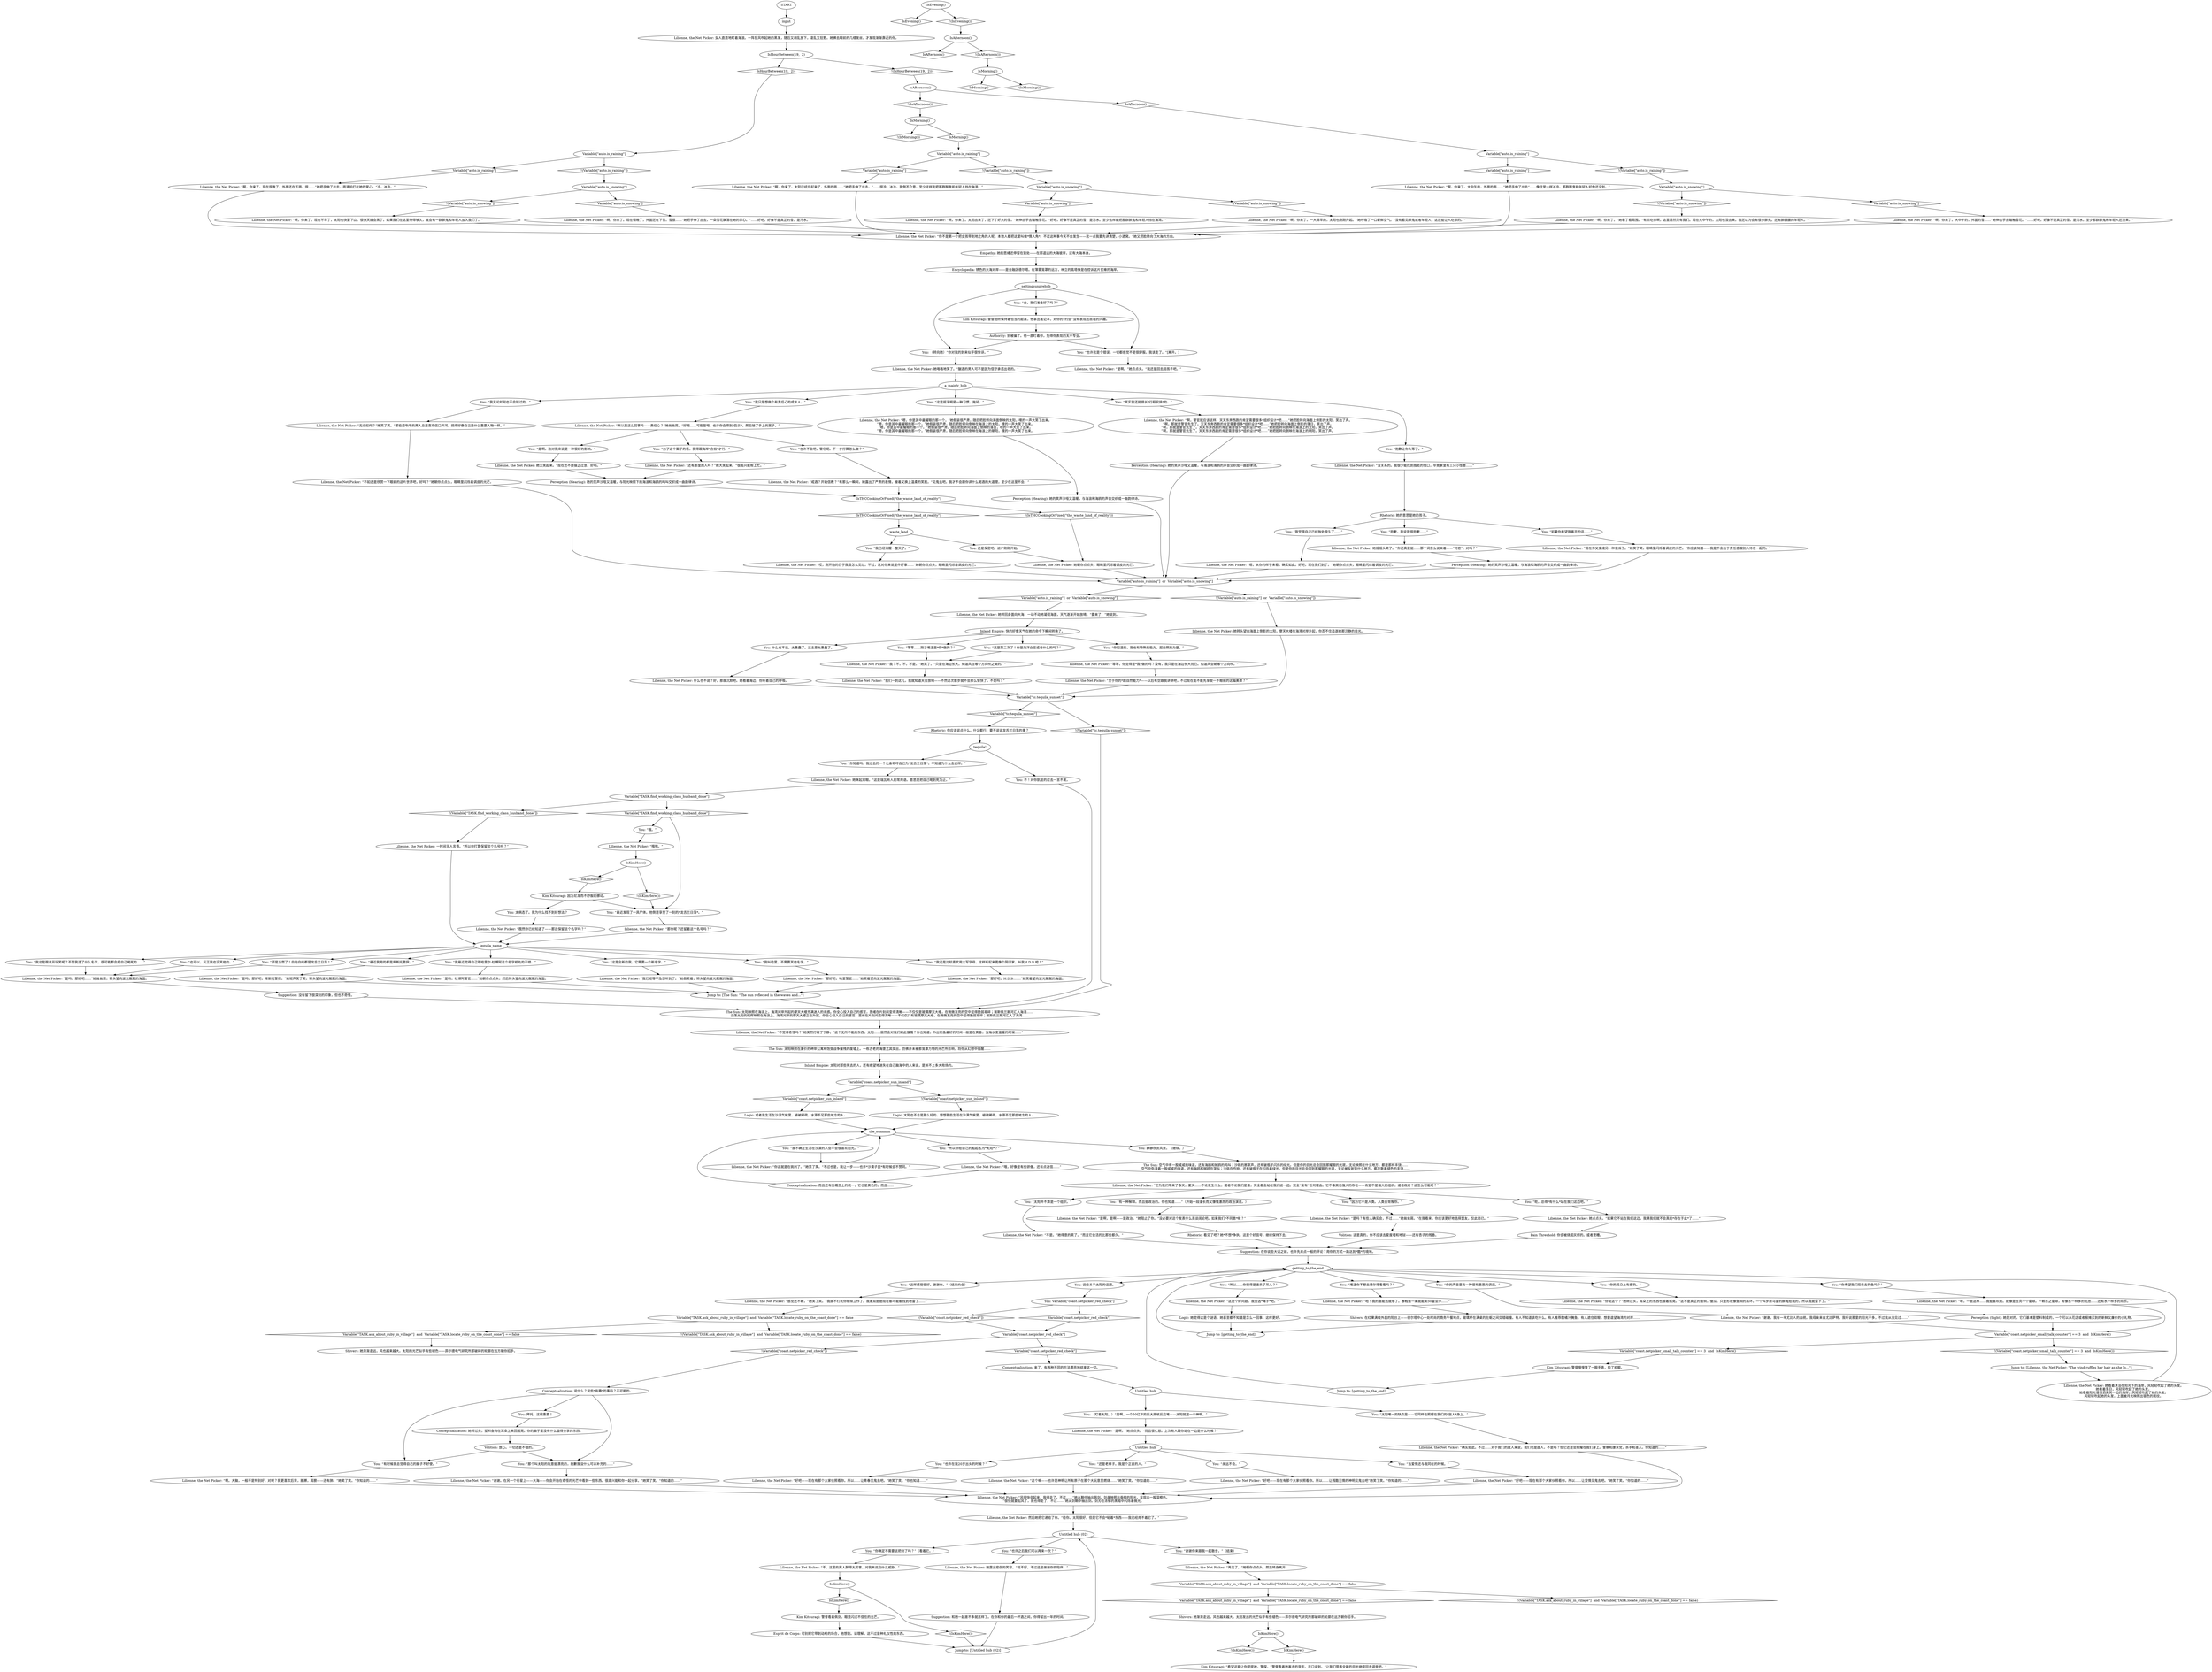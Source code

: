 # LANDS END / NETPICKER
# A dialogue featuring you, Kim, Lilienne the Netpicker, about the sun (if it's rising, setting or high in the sky) -- what the sun is, what means. THE SETTING SUN
# ==================================================
digraph G {
	  0 [label="START"];
	  1 [label="input"];
	  2 [label="Pain Threshold: 你会被烧成灰烬的。或者更糟。"];
	  3 [label="Logic: 她觉得这是个谜语。她甚至都不知道是怎么一回事。这样更好。"];
	  4 [label="Variable[\"TASK.ask_about_ruby_in_village\"]  and  Variable[\"TASK.locate_ruby_on_the_coast_done\"] == false"];
	  5 [label="Variable[\"TASK.ask_about_ruby_in_village\"]  and  Variable[\"TASK.locate_ruby_on_the_coast_done\"] == false", shape=diamond];
	  6 [label="!(Variable[\"TASK.ask_about_ruby_in_village\"]  and  Variable[\"TASK.locate_ruby_on_the_coast_done\"] == false)", shape=diamond];
	  7 [label="IsHourBetween(19,  2)"];
	  8 [label="IsHourBetween(19,  2)", shape=diamond];
	  9 [label="!(IsHourBetween(19,  2))", shape=diamond];
	  10 [label="Lilienne, the Net Picker: “啊，你来了。现在很晚了，外面还在下雪。雪很……”她把手伸了出去，一朵雪花飘落在她的掌心。“……好吧，好像不是真正的雪，是污水。”"];
	  11 [label="Lilienne, the Net Picker: “哎，刚开始的日子我没怎么见过。不过，这对你来说是件好事……”她朝你点点头，眼睛里闪烁着调皮的光芒。"];
	  12 [label="Lilienne, the Net Picker: “哈！我的鱼能去就够了。春鳕鱼一条就能卖50雷亚尔……”"];
	  13 [label="Lilienne, the Net Picker: “是啊。”她点点头。“我还是回去陪孩子吧。”"];
	  14 [label="IsMorning()"];
	  15 [label="IsMorning()", shape=diamond];
	  16 [label="!(IsMorning())", shape=diamond];
	  17 [label="IsAfternoon()"];
	  18 [label="IsAfternoon()", shape=diamond];
	  19 [label="!(IsAfternoon())", shape=diamond];
	  20 [label="Rhetoric: 她的意思是她的孩子。"];
	  21 [label="You: “太阳唯一的缺点是——它同样也照耀在我们的*敌人*身上。”"];
	  22 [label="You: “永远不会。”"];
	  23 [label="Perception (Hearing): 她的笑声沙哑又温暖，与阳光映照下的海浪和海鸥的鸣叫交织成一曲韵律诗。"];
	  24 [label="The Sun: 太阳映照在廉价的岬岸公寓和饱受战争摧残的废墟上。一栋古老的海堡尤其突出，仿佛并未被那笼罩万物的光芒所影响，将你从幻想中摇醒……"];
	  25 [label="Lilienne, the Net Picker: “它为我们带来了春天，夏天……不论发生什么，或者不论我们是谁，完全都会站在我们这一边。完全*没有*任何理由。它不像其他强大的存在——肯定不是强大的组织，或者政府？这怎么可能呢？”"];
	  26 [label="Jump to: [Lilienne, the Net Picker: \"The wind ruffles her hair as she lo...\"]"];
	  27 [label="Lilienne, the Net Picker: “谢谢。我有一半尤比人的血统。我母亲来自尤比萨特。我听说那里的阳光不多，不过我从没见过……”"];
	  28 [label="Inland Empire: 快的好像天气在她的命令下瞬间转换了。"];
	  29 [label="Lilienne, the Net Picker: “既然你已经知道了——那还保留这个名字吗？”"];
	  30 [label="Conceptualization: 说什么？说些*有趣*的事吗？不可能的。"];
	  31 [label="Lilienne, the Net Picker: 她露出悲伤的笑容。“说不好。不过还是谢谢你的陪伴。”"];
	  32 [label="Lilienne, the Net Picker: 她转头望向海面上倒影的太阳，摩天大楼在海湾对岸升起，你忍不住追逐她那沉静的目光。"];
	  33 [label="You: “所以你给自己的船起名为*太阳*？”"];
	  34 [label="Logic: 太阳也不总是那么好的。想想那些生活在沙漠气候里，植被稀疏，水源不足那些地方的人。"];
	  35 [label="Volition: 这是真的，你不应该去爱废墟和地狱——还有杏子的残香。"];
	  36 [label="Lilienne, the Net Picker: “这个嘛——也许是神明让所有原子在那个大玩意里燃烧……”她笑了笑。“你知道的……”"];
	  37 [label="Lilienne, the Net Picker: 然后她把它递给了你。“给你。太阳很好，但是它不会*粘着*东西——我已经用不着它了。”"];
	  38 [label="Lilienne, the Net Picker: “啊。大脑，一般不是特别好，对吧？我更喜欢后背，胳膊，肩膀——还有肺。”她笑了笑。“你知道的……”"];
	  39 [label="IsKimHere()"];
	  40 [label="IsKimHere()", shape=diamond];
	  41 [label="!(IsKimHere())", shape=diamond];
	  42 [label="You: “你确定不需要这把剑了吗？”（看着它。）"];
	  43 [label="IsMorning()"];
	  44 [label="IsMorning()", shape=diamond];
	  45 [label="!(IsMorning())", shape=diamond];
	  46 [label="You: “我无论如何也不会错过的。”"];
	  47 [label="waste_land"];
	  48 [label="Lilienne, the Net Picker: 她咯咯地笑了。“酗酒的男人可不是因为信守承诺出名的。”"];
	  49 [label="You: “你的耳朵上有鱼钩。”"];
	  50 [label="tequila_name"];
	  51 [label="You: “我最近觉得自己跟哈里尔·杜博阿这个名字相处的不错。”"];
	  52 [label="Rhetoric: 你应该说点什么。什么都行。要不说说龙舌兰日落的事？"];
	  53 [label="Suggestion: 没有留下很深刻的印象，但也不奇怪。"];
	  54 [label="You: “也许之后我们可以再来一次？”"];
	  55 [label="Esprit de Corps: 可别把它带到动枪的场合，他想到。请理解，这不过是种礼仪性的东西。"];
	  56 [label="Lilienne, the Net Picker: “啊，你来了。大中午的，外面的雨……”她把手伸了出去“……像往常一样冰冷。那群醉鬼和年轻人好像还没到。”"];
	  57 [label="Perception (Hearing): 她的笑声沙哑又温暖，与海浪和海鸥的声音交织成一曲韵律诗。"];
	  58 [label="Lilienne, the Net Picker: “不如还是欣赏一下眼前的这片世界吧，好吗？”她朝你点点头，眼睛里闪烁着调皮的光芒。"];
	  59 [label="getting_to_the_end"];
	  60 [label="Lilienne, the Net Picker: 什么也不说？好，那就沉默吧。她看着海边，你听着自己的呼吸。"];
	  61 [label="Lilienne, the Net Picker: “好吧——现在有那个大家伙照看你。所以……让青春见鬼去吧。”她笑了笑。“你也知道……”"];
	  62 [label="You: “谢谢你来跟我一起散步。”（结束）"];
	  63 [label="Lilienne, the Net Picker: “再见了。”她朝你点点头，然后转身离开。"];
	  64 [label="Lilienne, the Net Picker: “谢谢。在另一个行星上——大海——你会开始在奇怪的光芒中看到一些东西。很高兴能和你一起分享。”她笑了笑。“你知道的……”"];
	  65 [label="Lilienne, the Net Picker: 她摇摇头笑了。“你还真是挺……那个词怎么说来着——*可悲*，对吗？”"];
	  66 [label="Lilienne, the Net Picker: “嗯，从你的样子来看，确实如此。好吧，现在我们到了。”她朝你点点头，眼睛里闪烁着调皮的光芒。"];
	  67 [label="a_mainly_hub"];
	  68 [label="Shivers: 在红果满枝外面的阳台上——德尔塔中心一处时尚的商务午餐地点，玻璃杯在满桌的牡蛎之间交错碰撞。有人不知道该吃什么。有人推荐酸橘汁腌鱼。有人遮住双眼，想要遥望海湾的对岸……"];
	  69 [label="You: “为了这个案子的话，我得跟海岸*合拍*才行。”"];
	  70 [label="Rhetoric: 看见了吧？她*不想*争执。这是个好信号，继续保持下去。"];
	  71 [label="Conceptualization: 她转过头，塑料鱼钩在耳朵上来回摇晃。你的脑子里没有什么值得分享的东西。"];
	  72 [label="Lilienne, the Net Picker: “你不是第一个把女孩带到地之角的人呢。本地人都把这里叫做*情人角*。不过这种事今天不会发生——这一点我要先讲清楚，小酒窝。”她又把脸转向了大海的方向。"];
	  73 [label="You: “是啊。这对我来说是一种很好的影响。”"];
	  74 [label="You: “你知道的，我也有特殊的能力。超自然的力量。”"];
	  75 [label="Lilienne, the Net Picker: “等等，你觉得是*我*做的吗？没有，我只是在海边长大而已。知道风会朝哪个方向吹。”"];
	  76 [label="You: “太阳并不算是一个组织。”"];
	  77 [label="You: 不！对你肮脏的过去一言不发。"];
	  78 [label="Lilienne, the Net Picker: “是吗，那好吧……”她耸耸肩，转头望向波光粼粼的海面。"];
	  80 [label="Suggestion: 在你说些大话之前，也许先来点一般的评论？用你的方式一路达到*酷*的境地。"];
	  81 [label="You: “有一种解释。而且挺政治的。你也知道……”（开始一段漫长而又慷慨激昂的政治演说。）"];
	  82 [label="Jump to: [getting_to_the_end]"];
	  83 [label="You: “当爱情还与我同在的时候。”"];
	  84 [label="Lilienne, the Net Picker: “不。这里的男人醉得太厉害，对我来说没什么威胁。”"];
	  85 [label="You: “我只是想做个有责任心的成年人。”"];
	  86 [label="You: “我已经清醒一整天了。”"];
	  87 [label="The Sun: 空气中有一股咸咸的味道，还有海鸥和贼鸥的鸣叫；沙砾的窸窣声，还有破瓶子闪烁的绿光。但是你的目光总会回到那耀眼的光斑，无论映照在什么地方，都是那样丰饶……\n空气中弥漫着一股咸咸的味道，还有海鸥和贼鸥在哭叫；沙砾在作响，还有破瓶子在闪烁着绿光。但是你的目光总会回到那耀眼的光斑，无论被反射到什么地方，都发散着褪色的丰饶……"];
	  88 [label="Lilienne, the Net Picker: “嗯，一直这样……我挺喜欢的。就像是在另一个星球。一颗水之星球，有像水一样多的忧虑……还有水一样多的欢乐。”"];
	  89 [label="You: “最近发现了一具尸体。他倒是享受了一刻的*龙舌兰日落*。”"];
	  90 [label="Lilienne, the Net Picker: “是吗，那好吧，库斯托警探。”她轻声笑了笑，转头望向波光粼粼的海面。"];
	  91 [label="Untitled hub"];
	  92 [label="You: （盯着太阳。）“是啊，一个50亿岁的巨大热核反应堆——太阳就是一个神明。”"];
	  93 [label="Shivers: 她渐渐走远，风也越来越大。太阳发出的光芒似乎有些褪色——菲尔德电气研究所那破碎的轮廓在远方朝你招手。"];
	  94 [label="Lilienne, the Net Picker: “所以是这么回事吗——责任心？”她耸耸肩。“好吧……可能是吧。也许你会得到*启示*，然后破了手上的案子。”"];
	  95 [label="You: “这是摇滚明星一种习惯。拖延。”"];
	  96 [label="the_sunnnnn"];
	  97 [label="Conceptualization: 而且还有些概念上的统一，它也是黄色的，而且……"];
	  98 [label="Lilienne, the Net Picker: 她点点头。“如果它不站在我们这边，我猜我们就不会真的*存在于此*了……”"];
	  99 [label="Variable[\"TASK.find_working_class_husband_done\"]"];
	  100 [label="Variable[\"TASK.find_working_class_husband_done\"]", shape=diamond];
	  101 [label="!(Variable[\"TASK.find_working_class_husband_done\"])", shape=diamond];
	  102 [label="You: “金，我们准备好了吗？”"];
	  103 [label="Lilienne, the Net Picker: “风很快会起来，我得走了，不过……”她从鞘中抽出佩剑。剑身映照出昏暗的阳光，呈现出一股深橙色。\n“很快就要起风了，我也得走了，不过……”她从剑鞘中抽出剑。剑刃在浓郁的黑暗中闪烁着微光。"];
	  104 [label="IsAfternoon()"];
	  105 [label="IsAfternoon()", shape=diamond];
	  106 [label="!(IsAfternoon())", shape=diamond];
	  107 [label="Lilienne, the Net Picker: “没关系的。我很少能找到独处的借口，毕竟家里有三只小怪兽……”"];
	  108 [label="Perception (Hearing): 她的笑声沙哑又温暖，与海浪和海鸥的声音交织成一曲韵律诗。"];
	  109 [label="The Sun: 太阳映照在海浪上，海湾对岸升起的摩天大楼充满迷人的诱惑。你全心投入自己的感官，思绪在片刻间变得清晰——不仅仅是玻璃摩天大楼，在微微发亮的空中显得脆弱易碎；埃斯佩兰斯河汇入海湾……\n没落太阳的残辉映照在海浪上，海湾对岸的摩天大楼正在升起。你全心投入自己的感官，思绪在片刻间变得清晰——不仅仅只有玻璃摩天大楼，在微微发亮的空中显得脆弱易碎；埃斯佩兰斯河汇入了海湾……"];
	  110 [label="You: “这是全新的我。它需要一个新名字。”"];
	  111 [label="You: “因为它不是人类。人类会背叛你。”"];
	  112 [label="You: “也许在我20岁出头的时候？”"];
	  113 [label="You: “有时候我总觉得自己的脑子不好使。”"];
	  114 [label="settingsunprehub"];
	  115 [label="Lilienne, the Net Picker: “我？不，不，不是。”她笑了。“只是在海边长大。知道风往哪个方向吹之类的。”"];
	  116 [label="Lilienne, the Net Picker: “我们一到这儿，我就知道天会放晴——不然这次散步就不会那么愉快了，不是吗？”"];
	  117 [label="Encyclopedia: 锈色的大海对岸——是金融区德尔塔。在薄雾笼罩的远方，林立的高塔像是在控诉这片贫瘠的海岸。"];
	  118 [label="You: “这样感觉很好。谢谢你。”（结束约会）"];
	  119 [label="Lilienne, the Net Picker: “还有那里的人吗？”她大笑起来。“很高兴能帮上忙。”"];
	  120 [label="You: 什么也不说。太愚蠢了。这主意太愚蠢了。"];
	  121 [label="You: “哦。”"];
	  122 [label="Perception (Sight): 她是对的。它们基本是塑料制成的，一个可以从花店或者报摊买到的新鲜又廉价的小礼物。"];
	  123 [label="Variable[\"coast.netpicker_red_check\"]"];
	  124 [label="Variable[\"coast.netpicker_red_check\"]", shape=diamond];
	  125 [label="!(Variable[\"coast.netpicker_red_check\"])", shape=diamond];
	  126 [label="Lilienne, the Net Picker: “好吧——现在有那个大家伙照看你。所以……让残酷无情的神明见鬼去吧”她笑了笑。“你知道的……”"];
	  127 [label="Variable[\"auto.is_raining\"]"];
	  128 [label="Variable[\"auto.is_raining\"]", shape=diamond];
	  129 [label="!(Variable[\"auto.is_raining\"])", shape=diamond];
	  130 [label="You: “也许不会吧，管它呢。下一步打算怎么做？”"];
	  131 [label="Perception (Hearing): 她的笑声沙哑又温暖，与海浪和海鸥的声音交织成一曲韵律诗。"];
	  132 [label="You: “这是第二次了！你是海洋女巫或者什么的吗？”"];
	  133 [label="Lilienne, the Net Picker: “至于你的*超自然能力*——以后有空跟我讲讲吧，不过现在能不能先享受一下眼前的这幅美景？”"];
	  134 [label="Lilienne, the Net Picker: “不觉得奇怪吗？\"她突然打破了宁静，“这个无所不能的东西，太阳……居然会对我们如此慷慨？你也知道，外出钓鱼最好的时间一般是在黄昏，当海水变温暖的时候……”"];
	  135 [label="You: “呃，总得*有什么*站在我们这边吧。”"];
	  136 [label="Jump to: [The Sun: \"The sun reflected in the waves and...\"]"];
	  137 [label="IsEvening()"];
	  138 [label="IsEvening()", shape=diamond];
	  139 [label="!(IsEvening())", shape=diamond];
	  140 [label="Kim Kitsuragi: 警督看着佩剑，眼里闪过不信任的光芒。"];
	  141 [label="Jump to: [Untitled hub (02)]"];
	  142 [label="Variable[\"TASK.ask_about_ruby_in_village\"]  and  Variable[\"TASK.locate_ruby_on_the_coast_done\"] == false"];
	  143 [label="Variable[\"TASK.ask_about_ruby_in_village\"]  and  Variable[\"TASK.locate_ruby_on_the_coast_done\"] == false", shape=diamond];
	  144 [label="!(Variable[\"TASK.ask_about_ruby_in_village\"]  and  Variable[\"TASK.locate_ruby_on_the_coast_done\"] == false)", shape=diamond];
	  145 [label="Lilienne, the Net Picker: “啊，你来了。太阳出来了，还下了好大的雪。”她伸出手去碰触雪花。“好吧，好像不是真正的雪，是污水。至少这样能把那群醉鬼和年轻人挡在海湾。”"];
	  146 [label="Lilienne, the Net Picker: “无论如何？”她笑了笑。“那些爱吹牛的男人总是喜欢信口开河，搞得好像自己是什么重要人物一样。”"];
	  147 [label="Kim Kitsuragi: 警督始终保持着恰当的距离，他拿出笔记本，对你的“约会”没有表现出丝毫的兴趣。"];
	  148 [label="You: 还是保密吧。这才刚刚开始。"];
	  149 [label="You: （转向她）“你对我的到来似乎很惊讶。”"];
	  150 [label="You: “我不确定生活在沙漠的人会不会很喜欢阳光。”"];
	  151 [label="Lilienne, the Net Picker: “你说这个？”她转过头，耳朵上的东西也跟着摇晃。“这不是真正的鱼钩，傻瓜。只是形状像鱼钩的耳环。一个叫罗斯马雷的醉鬼给我的，所以我就留下了。”"];
	  152 [label="Lilienne, the Net Picker: “那好吧，H.D.B…….”她笑着望向波光粼粼的海面。"];
	  153 [label="Untitled hub"];
	  154 [label="You: 拜托，这很重要！"];
	  155 [label="IsKimHere()"];
	  156 [label="IsKimHere()", shape=diamond];
	  157 [label="!(IsKimHere())", shape=diamond];
	  158 [label="Variable[\"auto.is_snowing\"]"];
	  159 [label="Variable[\"auto.is_snowing\"]", shape=diamond];
	  160 [label="!(Variable[\"auto.is_snowing\"])", shape=diamond];
	  161 [label="Lilienne, the Net Picker: “啊，你来了。大中午的，外面的雪……”她伸出手去碰触雪花。“……好吧，好像不是真正的雪，是污水。至少那群醉鬼和年轻人还没来。”"];
	  162 [label="Lilienne, the Net Picker: “戒酒？开始信教？”有那么一瞬间，她露出了严肃的表情，接着又换上温柔的笑脸。“见鬼去吧。我才不会跟你讲什么喝酒的大道理，至少在这里不会。”"];
	  163 [label="Lilienne, the Net Picker: 她转回身面向大海，一动不动地凝视海面，天气逐渐开始放晴。“要来了，”她说到。"];
	  164 [label="Lilienne, the Net Picker: “不是。”她得意的笑了。“而且它会活的比那些都久。”"];
	  165 [label="Kim Kitsuragi: 警督慢慢瞥了一眼手表，拍了拍脚。"];
	  166 [label="Lilienne, the Net Picker: “我已经等不及想听到了。”她假笑着，转头望向波光粼粼的海面。"];
	  167 [label="Lilienne, the Net Picker: “啊，你来了。现在不早了，太阳也快要下山。很快天就会黑了。如果我们在这里待得够久，就会有一群醉鬼和年轻人加入我们了。”"];
	  168 [label="Lilienne, the Net Picker: “嗯，你是其中最耀眼的那一个，”她假装很严肃，随后把脸转向海面倒映的太阳，噗的一声大笑了出来。\n“嗯，你是其中最耀眼的那一个，”她假装很严肃，随后把脸转向倒映在海浪上的太阳，噗的一声大笑了出来。\n“嗯，你是其中最耀眼的那一个，”她假装很严肃，随后把脸转向海面上倒映的落日，噗的一声大笑了出来。\n“嗯，你是其中最耀眼的那一个，”她假装很严肃，随后把脸转向倒映在海浪上的朝阳，噗的一声大笑了出来。"];
	  169 [label="Authority: 别被骗了。他一直盯着你，免得你表现的太不专业。"];
	  170 [label="You: “你知道吗，我过去的一个化身称呼自己为*龙舌兰日落*。不知道为什么会这样。”"];
	  171 [label="You: “我这是跟谁开玩笑呢？不管我选了什么名字，很可能都会把自己喝死的……”"];
	  172 [label="Lilienne, the Net Picker: “是吗，杜博阿警官……”她朝你点点头，然后转头望向波光粼粼的海面。"];
	  173 [label="Lilienne, the Net Picker: “哦哦。”"];
	  174 [label="Shivers: 她渐渐走远，风也越来越大。太阳的光芒似乎有些褪色——菲尔德电气研究所那破碎的轮廓在远方朝你招手。"];
	  175 [label="You: 说些关于太阳的话题。"];
	  176 [label="You: Variable[\"coast.netpicker_red_check\"]"];
	  177 [label="Variable[\"coast.netpicker_red_check\"]", shape=diamond];
	  178 [label="!(Variable[\"coast.netpicker_red_check\"])", shape=diamond];
	  179 [label="Conceptualization: 来了。有两种不同的方法漂亮地结束这一切。"];
	  180 [label="Lilienne, the Net Picker: “确实如此。不过……对于我们的敌人来说，我们也是敌人，不是吗？但它还是会照耀在我们身上。警察和康米党，杀手和圣人。你知道的……”"];
	  181 [label="Lilienne, the Net Picker: “好吧——现在有那个大家伙照看你。所以……让爱情见鬼去吧。”她笑了笑。“你知道的……”"];
	  182 [label="Suggestion: 和她一起差不多就这样了。在你和你的最后一杯酒之间，你得留出一年的时间。"];
	  183 [label="Variable[\"auto.is_snowing\"]"];
	  184 [label="Variable[\"auto.is_snowing\"]", shape=diamond];
	  185 [label="!(Variable[\"auto.is_snowing\"])", shape=diamond];
	  186 [label="Lilienne, the Net Picker: “啊，你来了。”她看了看周围。“有点吃惊啊，这里居然只有我们。现在大中午的，太阳也没出来。我还以为会有很多醉鬼。还有醉醺醺的年轻人。”"];
	  187 [label="You: “也许这是个错误。一切都感觉不是很舒服。我该走了。”[离开。]"];
	  188 [label="Lilienne, the Net Picker: 女人直直地盯着海浪。一阵狂风吹起她的黑发，随后又胡乱放下，凌乱又狂野。她拂去眼前的几缕发丝，才发现渐渐靠近的你。"];
	  189 [label="You: 静静欣赏风景。（继续。）"];
	  190 [label="You: “你希望我们现在去钓鱼吗？”"];
	  191 [label="tequila!"];
	  192 [label="Lilienne, the Net Picker: “那好吧，哈里警官……”她笑着望向波光粼粼的海面。"];
	  193 [label="You: “你的声音里有一种很有意思的调调。”"];
	  194 [label="Lilienne, the Net Picker: “是吗？有些人确实会，不过……”她耸耸肩。“在我看来，你应该更好地选择盟友，仅此而已。”"];
	  195 [label="Lilienne, the Net Picker: “是啊，是啊——是政治。”她阻止了你。“没必要对这个发表什么高谈阔论吧。如果我们*不同意*呢？”"];
	  196 [label="Lilienne, the Net Picker: “这是个好问题。我会选*绳子*吧。”"];
	  197 [label="You: “还是老样子。我是个正直的人。”"];
	  198 [label="Volition: 放心。一切还是不错的。"];
	  199 [label="Variable[\"auto.is_raining\"]"];
	  200 [label="Variable[\"auto.is_raining\"]", shape=diamond];
	  201 [label="!(Variable[\"auto.is_raining\"])", shape=diamond];
	  202 [label="Lilienne, the Net Picker: “啊，你来了。一大清早的，太阳也刚刚升起。”她呼吸了一口新鲜空气。“没有看见醉鬼或者年轻人，这还挺让人吃惊的。”"];
	  203 [label="You: “其实我还挺擅长*行程安排*的。”"];
	  204 [label="You: “抱歉，我说我很抱歉……”"];
	  205 [label="Empathy: 她的思绪还停留在别处——在那遥远的大海彼岸，还有大海本身。"];
	  206 [label="Lilienne, the Net Picker: 她朝你点点头，眼睛里闪烁着调皮的光芒。"];
	  207 [label="Variable[\"coast.netpicker_sun_inland\"]"];
	  208 [label="Variable[\"coast.netpicker_sun_inland\"]", shape=diamond];
	  209 [label="!(Variable[\"coast.netpicker_sun_inland\"])", shape=diamond];
	  210 [label="Variable[\"tc.tequila_sunset\"]"];
	  211 [label="Variable[\"tc.tequila_sunset\"]", shape=diamond];
	  212 [label="!(Variable[\"tc.tequila_sunset\"])", shape=diamond];
	  213 [label="Lilienne, the Net Picker: “那你呢？还留着这个名号吗？”"];
	  214 [label="You: “也可以。反正我也没其他的。”"];
	  215 [label="Kim Kitsuragi: 因为尼龙而不舒服的挪动。"];
	  216 [label="Lilienne, the Net Picker: “啊，你来了。现在很晚了，外面还在下雨。很……”她把手伸了出去，雨滴拍打在她的掌心。“冷。冰冷。”"];
	  217 [label="Variable[\"auto.is_raining\"]"];
	  218 [label="Variable[\"auto.is_raining\"]", shape=diamond];
	  219 [label="!(Variable[\"auto.is_raining\"])", shape=diamond];
	  220 [label="Lilienne, the Net Picker: “啊，警官就应该这样。天天东奔西跑的肯定需要很多*组织设计*吧……”她把脸转向海面上倒影的太阳，笑出了声。\n“啊，那就是警官先生了。天天东奔西跑的肯定需要很多*组织设计*吧……”她把脸转向海面上倒影的落日，笑出了声。\n“啊，那就是警官先生了。天天东奔西跑的肯定需要很多*组织设计*吧……”她把脸转向倒映在海浪上的太阳，笑出了声。\n“啊，那就是警官先生了。天天东奔西跑的肯定需要很多*组织设计*吧……”她把脸转向倒映在海浪上的朝阳，笑出了声。"];
	  221 [label="You: “如果你希望我离开的话……”"];
	  222 [label="Inland Empire: 太阳对那些死去的人，还有绝望地迷失在自己脑海中的人来说，是派不上多大用场的。"];
	  223 [label="Lilienne, the Net Picker: 她眯起双眼。“这是瑞瓦肖人的常用语。意思是把自己喝到死为止。”"];
	  224 [label="You: “我叫哈里，不需要其他名字。”"];
	  225 [label="Jump to: [getting_to_the_end]"];
	  226 [label="You: “所以……你觉得是谁杀了吊人？”"];
	  227 [label="Untitled hub (02)"];
	  228 [label="You: “那个叫太阳的玩意挺漂亮的，抱歉我没什么可以补充的……”"];
	  229 [label="Kim Kitsuragi: “希望这能让你提提神，警探，”警督看着她离去的背影，开口说到。“让我们带着全新的目光继续回去调查吧。”"];
	  230 [label="Lilienne, the Net Picker: “啊，你来了。太阳已经升起来了，外面的雨……”她把手伸了出去。“……很冷。冰冷。我倒不介意。至少这样能把那群醉鬼和年轻人挡在海湾。”"];
	  231 [label="Variable[\"auto.is_snowing\"]"];
	  232 [label="Variable[\"auto.is_snowing\"]", shape=diamond];
	  233 [label="!(Variable[\"auto.is_snowing\"])", shape=diamond];
	  234 [label="IsTHCCookingOrFixed(\"the_waste_land_of_reality\")"];
	  235 [label="IsTHCCookingOrFixed(\"the_waste_land_of_reality\")", shape=diamond];
	  236 [label="!(IsTHCCookingOrFixed(\"the_waste_land_of_reality\"))", shape=diamond];
	  237 [label="Lilienne, the Net Picker: “现在你又变成另一种傻瓜了。”她笑了笑，眼睛里闪烁着调皮的光芒。“你应该知道——我是不会出于责任感跟别人待在一起的。”"];
	  238 [label="Lilienne, the Net Picker: 她大笑起来。“现在还不要操之过急，好吗。”"];
	  239 [label="Variable[\"auto.is_raining\"]  or  Variable[\"auto.is_snowing\"]"];
	  240 [label="Variable[\"auto.is_raining\"]  or  Variable[\"auto.is_snowing\"]", shape=diamond];
	  241 [label="!(Variable[\"auto.is_raining\"]  or  Variable[\"auto.is_snowing\"])", shape=diamond];
	  242 [label="You: “等等……刚才难道是*你*做的？”"];
	  243 [label="Lilienne, the Net Picker: “哦，好像是有些骄傲，还有点迷信……”"];
	  244 [label="Logic: 或者是生活在沙漠气候里，植被稀疏，水源不足那些地方的人。"];
	  245 [label="Lilienne, the Net Picker: “你这就是在挑刺了。”她笑了笑。“不过也是，我让一步——也许*沙漠子民*有时候会不赞同。”"];
	  246 [label="Variable[\"coast.netpicker_small_talk_counter\"] == 3  and  IsKimHere()"];
	  247 [label="Variable[\"coast.netpicker_small_talk_counter\"] == 3  and  IsKimHere()", shape=diamond];
	  248 [label="!(Variable[\"coast.netpicker_small_talk_counter\"] == 3  and  IsKimHere())", shape=diamond];
	  249 [label="You: “难道你不想去德尔塔看看吗？”"];
	  250 [label="You: “我还是比较喜欢用大写字母，这样听起来更像个阴谋家。叫我H.D.B.吧！”"];
	  251 [label="You: “那是当然了！自始自终都是龙舌兰日落！”"];
	  252 [label="IsKimHere()"];
	  253 [label="IsKimHere()", shape=diamond];
	  254 [label="!(IsKimHere())", shape=diamond];
	  255 [label="You: 太病态了。我为什么找不到好想法？"];
	  256 [label="Lilienne, the Net Picker: “是啊，”她点点头。“而且很仁慈。上次有人跟你站在一边是什么时候？”"];
	  257 [label="You: “抱歉让你久等了。”"];
	  258 [label="You: “我觉得自己已经独处很久了……”"];
	  259 [label="Lilienne, the Net Picker: 她看着沐浴在阳光下的海岸，风轻轻吹起了她的头发。\n她看着落日，风轻轻吹起了她的头发。\n她看着阳光慢慢洒满另一边的海岸，风轻轻吹起了她的头发。\n风轻轻吹起她的头发，上面被月光映照出银色的斑纹。"];
	  260 [label="Lilienne, the Net Picker: “感觉还不赖，”她笑了笑。“我就不打扰你继续工作了。我家双胞胎现在都可能都找到地雷了……”"];
	  261 [label="Lilienne, the Net Picker: 一时间无人言语。“所以你打算保留这个名号吗？”"];
	  262 [label="You: “最近我用的都是库斯托警探。”"];
	  0 -> 1
	  1 -> 188
	  2 -> 80
	  3 -> 82
	  4 -> 5
	  4 -> 6
	  5 -> 174
	  7 -> 8
	  7 -> 9
	  8 -> 127
	  9 -> 104
	  10 -> 72
	  11 -> 239
	  12 -> 68
	  14 -> 16
	  14 -> 15
	  17 -> 18
	  17 -> 19
	  19 -> 14
	  20 -> 258
	  20 -> 204
	  20 -> 221
	  21 -> 180
	  22 -> 126
	  23 -> 234
	  24 -> 222
	  25 -> 81
	  25 -> 76
	  25 -> 111
	  25 -> 135
	  26 -> 259
	  27 -> 246
	  28 -> 120
	  28 -> 242
	  28 -> 132
	  28 -> 74
	  29 -> 50
	  30 -> 113
	  30 -> 154
	  30 -> 228
	  31 -> 182
	  32 -> 210
	  33 -> 243
	  34 -> 96
	  35 -> 80
	  36 -> 103
	  37 -> 227
	  38 -> 103
	  39 -> 40
	  39 -> 41
	  40 -> 140
	  41 -> 141
	  42 -> 84
	  43 -> 44
	  43 -> 45
	  44 -> 199
	  46 -> 146
	  47 -> 148
	  47 -> 86
	  48 -> 67
	  49 -> 151
	  50 -> 224
	  50 -> 262
	  50 -> 171
	  50 -> 110
	  50 -> 51
	  50 -> 214
	  50 -> 250
	  50 -> 251
	  51 -> 172
	  52 -> 191
	  53 -> 109
	  54 -> 31
	  55 -> 141
	  56 -> 72
	  57 -> 239
	  58 -> 239
	  59 -> 193
	  59 -> 226
	  59 -> 175
	  59 -> 49
	  59 -> 118
	  59 -> 249
	  59 -> 190
	  60 -> 210
	  61 -> 103
	  62 -> 63
	  63 -> 142
	  64 -> 103
	  65 -> 131
	  66 -> 239
	  67 -> 257
	  67 -> 203
	  67 -> 46
	  67 -> 85
	  67 -> 95
	  68 -> 82
	  69 -> 119
	  70 -> 80
	  71 -> 198
	  72 -> 205
	  73 -> 238
	  74 -> 75
	  75 -> 133
	  76 -> 164
	  77 -> 109
	  78 -> 53
	  80 -> 59
	  81 -> 195
	  82 -> 59
	  83 -> 181
	  84 -> 39
	  85 -> 94
	  86 -> 11
	  87 -> 25
	  88 -> 246
	  89 -> 213
	  90 -> 136
	  91 -> 92
	  91 -> 21
	  92 -> 256
	  93 -> 155
	  94 -> 73
	  94 -> 130
	  94 -> 69
	  95 -> 168
	  96 -> 33
	  96 -> 189
	  96 -> 150
	  97 -> 96
	  98 -> 2
	  99 -> 100
	  99 -> 101
	  100 -> 89
	  100 -> 121
	  101 -> 261
	  102 -> 147
	  103 -> 37
	  104 -> 105
	  104 -> 106
	  105 -> 217
	  106 -> 43
	  107 -> 20
	  108 -> 239
	  109 -> 134
	  110 -> 166
	  111 -> 194
	  112 -> 61
	  113 -> 38
	  114 -> 187
	  114 -> 149
	  114 -> 102
	  115 -> 116
	  116 -> 210
	  117 -> 114
	  118 -> 260
	  119 -> 23
	  120 -> 60
	  121 -> 173
	  122 -> 246
	  123 -> 124
	  123 -> 125
	  124 -> 179
	  125 -> 30
	  126 -> 103
	  127 -> 128
	  127 -> 129
	  128 -> 216
	  129 -> 183
	  130 -> 162
	  131 -> 239
	  132 -> 115
	  133 -> 210
	  134 -> 24
	  135 -> 98
	  136 -> 109
	  137 -> 138
	  137 -> 139
	  139 -> 17
	  140 -> 55
	  141 -> 227
	  142 -> 144
	  142 -> 143
	  143 -> 93
	  145 -> 72
	  146 -> 58
	  147 -> 169
	  148 -> 206
	  149 -> 48
	  150 -> 245
	  151 -> 122
	  152 -> 136
	  153 -> 112
	  153 -> 83
	  153 -> 197
	  153 -> 22
	  154 -> 71
	  155 -> 156
	  155 -> 157
	  156 -> 229
	  158 -> 160
	  158 -> 159
	  159 -> 161
	  160 -> 186
	  161 -> 72
	  162 -> 234
	  163 -> 28
	  164 -> 80
	  165 -> 225
	  166 -> 136
	  167 -> 72
	  168 -> 57
	  169 -> 187
	  169 -> 149
	  170 -> 223
	  171 -> 78
	  172 -> 136
	  173 -> 252
	  175 -> 176
	  176 -> 177
	  176 -> 178
	  177 -> 123
	  178 -> 123
	  179 -> 91
	  180 -> 103
	  181 -> 103
	  182 -> 141
	  183 -> 184
	  183 -> 185
	  184 -> 10
	  185 -> 167
	  186 -> 72
	  187 -> 13
	  188 -> 7
	  189 -> 87
	  190 -> 88
	  191 -> 170
	  191 -> 77
	  192 -> 136
	  193 -> 27
	  194 -> 35
	  195 -> 70
	  196 -> 3
	  197 -> 36
	  198 -> 113
	  198 -> 228
	  199 -> 200
	  199 -> 201
	  200 -> 230
	  201 -> 231
	  202 -> 72
	  203 -> 220
	  204 -> 65
	  205 -> 117
	  206 -> 239
	  207 -> 208
	  207 -> 209
	  208 -> 244
	  209 -> 34
	  210 -> 211
	  210 -> 212
	  211 -> 52
	  212 -> 109
	  213 -> 50
	  214 -> 78
	  215 -> 89
	  215 -> 255
	  216 -> 72
	  217 -> 218
	  217 -> 219
	  218 -> 56
	  219 -> 158
	  220 -> 108
	  221 -> 237
	  222 -> 207
	  223 -> 99
	  224 -> 192
	  225 -> 59
	  226 -> 196
	  227 -> 62
	  227 -> 42
	  227 -> 54
	  228 -> 64
	  230 -> 72
	  231 -> 232
	  231 -> 233
	  232 -> 145
	  233 -> 202
	  234 -> 235
	  234 -> 236
	  235 -> 47
	  236 -> 206
	  237 -> 239
	  238 -> 23
	  239 -> 240
	  239 -> 241
	  240 -> 163
	  241 -> 32
	  242 -> 115
	  243 -> 97
	  244 -> 96
	  245 -> 96
	  246 -> 248
	  246 -> 247
	  247 -> 165
	  248 -> 26
	  249 -> 12
	  250 -> 152
	  251 -> 78
	  252 -> 253
	  252 -> 254
	  253 -> 215
	  254 -> 89
	  255 -> 29
	  256 -> 153
	  257 -> 107
	  258 -> 66
	  259 -> 59
	  260 -> 4
	  261 -> 50
	  262 -> 90
}

